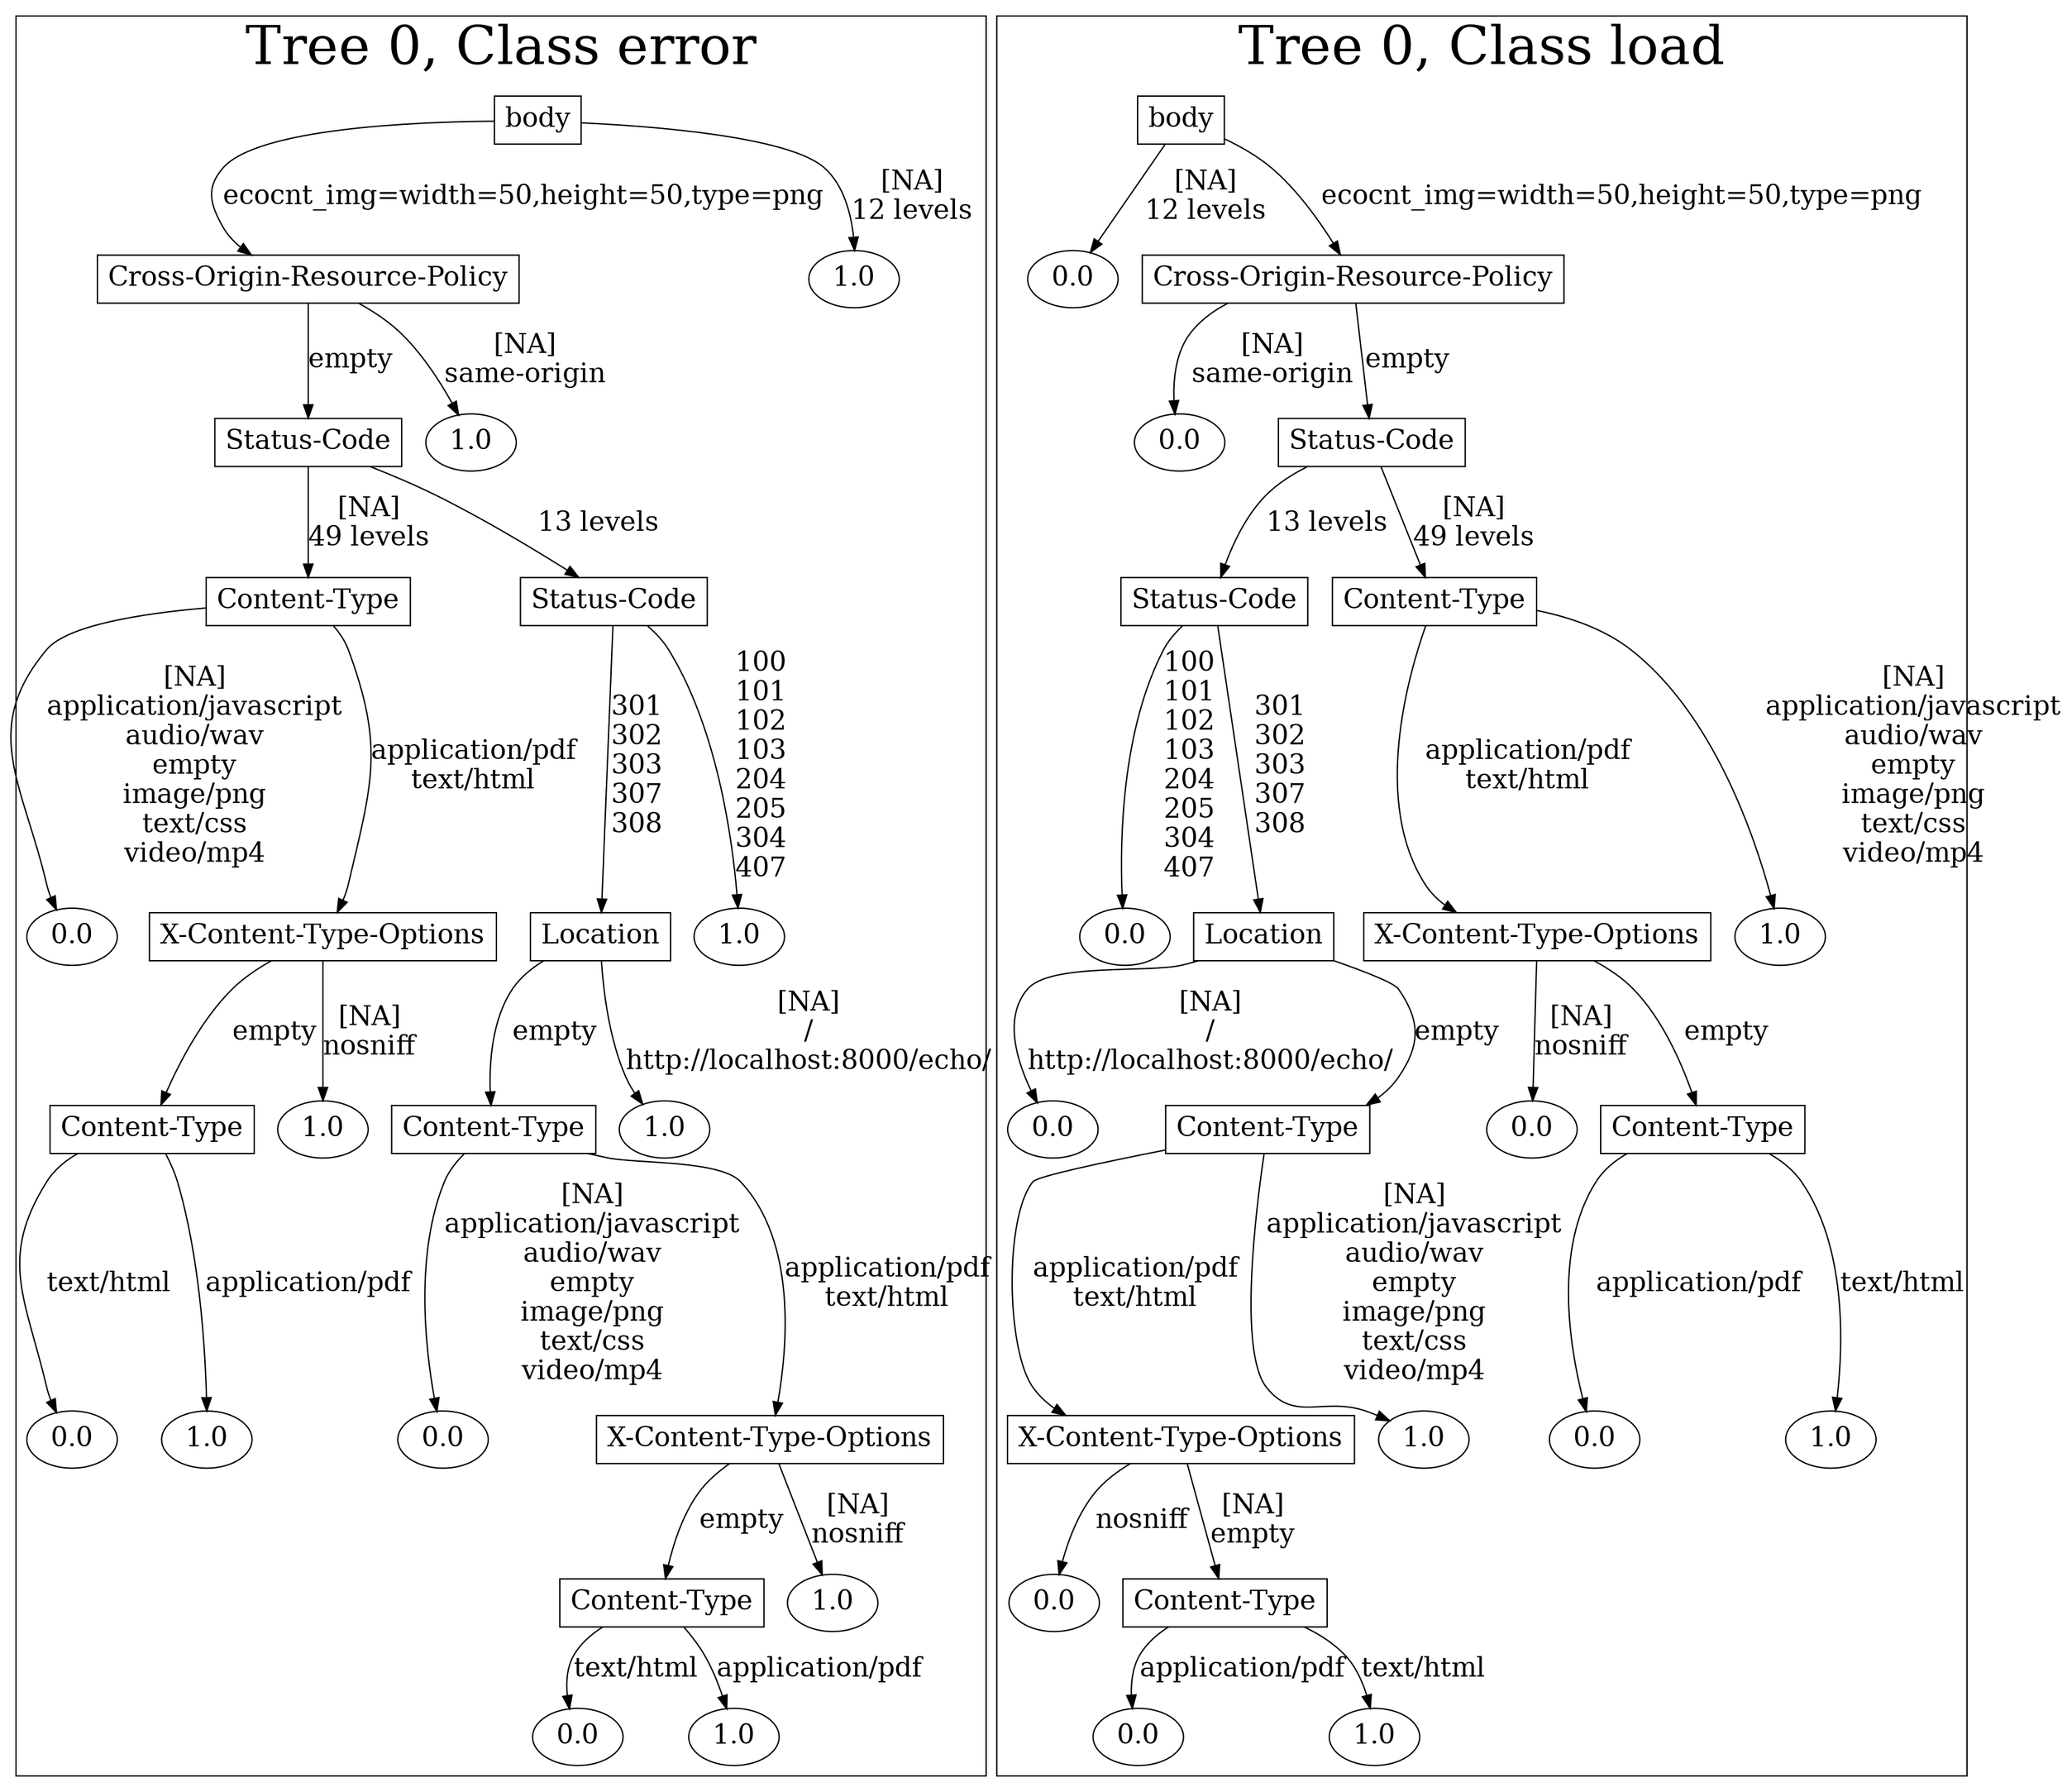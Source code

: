 /*
Generated by:
    http://https://github.com/h2oai/h2o-3/tree/master/h2o-genmodel/src/main/java/hex/genmodel/tools/PrintMojo.java
*/

/*
On a mac:

$ brew install graphviz
$ dot -Tpng file.gv -o file.png
$ open file.png
*/

digraph G {

subgraph cluster_0 {
/* Nodes */

/* Level 0 */
{
"SG_0_Node_0" [shape=box, fontsize=20, label="body"]
}

/* Level 1 */
{
"SG_0_Node_1" [shape=box, fontsize=20, label="Cross-Origin-Resource-Policy"]
"SG_0_Node_11" [fontsize=20, label="1.0"]
}

/* Level 2 */
{
"SG_0_Node_2" [shape=box, fontsize=20, label="Status-Code"]
"SG_0_Node_12" [fontsize=20, label="1.0"]
}

/* Level 3 */
{
"SG_0_Node_3" [shape=box, fontsize=20, label="Content-Type"]
"SG_0_Node_4" [shape=box, fontsize=20, label="Status-Code"]
}

/* Level 4 */
{
"SG_0_Node_13" [fontsize=20, label="0.0"]
"SG_0_Node_5" [shape=box, fontsize=20, label="X-Content-Type-Options"]
"SG_0_Node_6" [shape=box, fontsize=20, label="Location"]
"SG_0_Node_14" [fontsize=20, label="1.0"]
}

/* Level 5 */
{
"SG_0_Node_7" [shape=box, fontsize=20, label="Content-Type"]
"SG_0_Node_15" [fontsize=20, label="1.0"]
"SG_0_Node_8" [shape=box, fontsize=20, label="Content-Type"]
"SG_0_Node_16" [fontsize=20, label="1.0"]
}

/* Level 6 */
{
"SG_0_Node_17" [fontsize=20, label="0.0"]
"SG_0_Node_18" [fontsize=20, label="1.0"]
"SG_0_Node_19" [fontsize=20, label="0.0"]
"SG_0_Node_9" [shape=box, fontsize=20, label="X-Content-Type-Options"]
}

/* Level 7 */
{
"SG_0_Node_10" [shape=box, fontsize=20, label="Content-Type"]
"SG_0_Node_20" [fontsize=20, label="1.0"]
}

/* Level 8 */
{
"SG_0_Node_21" [fontsize=20, label="0.0"]
"SG_0_Node_22" [fontsize=20, label="1.0"]
}

/* Edges */
"SG_0_Node_0" -> "SG_0_Node_1" [fontsize=20, label="ecocnt_img=width=50,height=50,type=png
"]
"SG_0_Node_0" -> "SG_0_Node_11" [fontsize=20, label="[NA]
12 levels
"]
"SG_0_Node_1" -> "SG_0_Node_2" [fontsize=20, label="empty
"]
"SG_0_Node_1" -> "SG_0_Node_12" [fontsize=20, label="[NA]
same-origin
"]
"SG_0_Node_2" -> "SG_0_Node_3" [fontsize=20, label="[NA]
49 levels
"]
"SG_0_Node_2" -> "SG_0_Node_4" [fontsize=20, label="13 levels
"]
"SG_0_Node_4" -> "SG_0_Node_6" [fontsize=20, label="301
302
303
307
308
"]
"SG_0_Node_4" -> "SG_0_Node_14" [fontsize=20, label="100
101
102
103
204
205
304
407
"]
"SG_0_Node_6" -> "SG_0_Node_8" [fontsize=20, label="empty
"]
"SG_0_Node_6" -> "SG_0_Node_16" [fontsize=20, label="[NA]
/
http://localhost:8000/echo/
"]
"SG_0_Node_8" -> "SG_0_Node_19" [fontsize=20, label="[NA]
application/javascript
audio/wav
empty
image/png
text/css
video/mp4
"]
"SG_0_Node_8" -> "SG_0_Node_9" [fontsize=20, label="application/pdf
text/html
"]
"SG_0_Node_9" -> "SG_0_Node_10" [fontsize=20, label="empty
"]
"SG_0_Node_9" -> "SG_0_Node_20" [fontsize=20, label="[NA]
nosniff
"]
"SG_0_Node_10" -> "SG_0_Node_21" [fontsize=20, label="text/html
"]
"SG_0_Node_10" -> "SG_0_Node_22" [fontsize=20, label="application/pdf
"]
"SG_0_Node_3" -> "SG_0_Node_13" [fontsize=20, label="[NA]
application/javascript
audio/wav
empty
image/png
text/css
video/mp4
"]
"SG_0_Node_3" -> "SG_0_Node_5" [fontsize=20, label="application/pdf
text/html
"]
"SG_0_Node_5" -> "SG_0_Node_7" [fontsize=20, label="empty
"]
"SG_0_Node_5" -> "SG_0_Node_15" [fontsize=20, label="[NA]
nosniff
"]
"SG_0_Node_7" -> "SG_0_Node_17" [fontsize=20, label="text/html
"]
"SG_0_Node_7" -> "SG_0_Node_18" [fontsize=20, label="application/pdf
"]

fontsize=40
label="Tree 0, Class error"
}

subgraph cluster_1 {
/* Nodes */

/* Level 0 */
{
"SG_1_Node_0" [shape=box, fontsize=20, label="body"]
}

/* Level 1 */
{
"SG_1_Node_11" [fontsize=20, label="0.0"]
"SG_1_Node_1" [shape=box, fontsize=20, label="Cross-Origin-Resource-Policy"]
}

/* Level 2 */
{
"SG_1_Node_12" [fontsize=20, label="0.0"]
"SG_1_Node_2" [shape=box, fontsize=20, label="Status-Code"]
}

/* Level 3 */
{
"SG_1_Node_3" [shape=box, fontsize=20, label="Status-Code"]
"SG_1_Node_4" [shape=box, fontsize=20, label="Content-Type"]
}

/* Level 4 */
{
"SG_1_Node_13" [fontsize=20, label="0.0"]
"SG_1_Node_5" [shape=box, fontsize=20, label="Location"]
"SG_1_Node_6" [shape=box, fontsize=20, label="X-Content-Type-Options"]
"SG_1_Node_14" [fontsize=20, label="1.0"]
}

/* Level 5 */
{
"SG_1_Node_15" [fontsize=20, label="0.0"]
"SG_1_Node_7" [shape=box, fontsize=20, label="Content-Type"]
"SG_1_Node_16" [fontsize=20, label="0.0"]
"SG_1_Node_8" [shape=box, fontsize=20, label="Content-Type"]
}

/* Level 6 */
{
"SG_1_Node_9" [shape=box, fontsize=20, label="X-Content-Type-Options"]
"SG_1_Node_17" [fontsize=20, label="1.0"]
"SG_1_Node_18" [fontsize=20, label="0.0"]
"SG_1_Node_19" [fontsize=20, label="1.0"]
}

/* Level 7 */
{
"SG_1_Node_20" [fontsize=20, label="0.0"]
"SG_1_Node_10" [shape=box, fontsize=20, label="Content-Type"]
}

/* Level 8 */
{
"SG_1_Node_21" [fontsize=20, label="0.0"]
"SG_1_Node_22" [fontsize=20, label="1.0"]
}

/* Edges */
"SG_1_Node_0" -> "SG_1_Node_11" [fontsize=20, label="[NA]
12 levels
"]
"SG_1_Node_0" -> "SG_1_Node_1" [fontsize=20, label="ecocnt_img=width=50,height=50,type=png
"]
"SG_1_Node_1" -> "SG_1_Node_12" [fontsize=20, label="[NA]
same-origin
"]
"SG_1_Node_1" -> "SG_1_Node_2" [fontsize=20, label="empty
"]
"SG_1_Node_2" -> "SG_1_Node_3" [fontsize=20, label="13 levels
"]
"SG_1_Node_2" -> "SG_1_Node_4" [fontsize=20, label="[NA]
49 levels
"]
"SG_1_Node_4" -> "SG_1_Node_6" [fontsize=20, label="application/pdf
text/html
"]
"SG_1_Node_4" -> "SG_1_Node_14" [fontsize=20, label="[NA]
application/javascript
audio/wav
empty
image/png
text/css
video/mp4
"]
"SG_1_Node_6" -> "SG_1_Node_16" [fontsize=20, label="[NA]
nosniff
"]
"SG_1_Node_6" -> "SG_1_Node_8" [fontsize=20, label="empty
"]
"SG_1_Node_8" -> "SG_1_Node_18" [fontsize=20, label="application/pdf
"]
"SG_1_Node_8" -> "SG_1_Node_19" [fontsize=20, label="text/html
"]
"SG_1_Node_3" -> "SG_1_Node_13" [fontsize=20, label="100
101
102
103
204
205
304
407
"]
"SG_1_Node_3" -> "SG_1_Node_5" [fontsize=20, label="301
302
303
307
308
"]
"SG_1_Node_5" -> "SG_1_Node_15" [fontsize=20, label="[NA]
/
http://localhost:8000/echo/
"]
"SG_1_Node_5" -> "SG_1_Node_7" [fontsize=20, label="empty
"]
"SG_1_Node_7" -> "SG_1_Node_9" [fontsize=20, label="application/pdf
text/html
"]
"SG_1_Node_7" -> "SG_1_Node_17" [fontsize=20, label="[NA]
application/javascript
audio/wav
empty
image/png
text/css
video/mp4
"]
"SG_1_Node_9" -> "SG_1_Node_20" [fontsize=20, label="nosniff
"]
"SG_1_Node_9" -> "SG_1_Node_10" [fontsize=20, label="[NA]
empty
"]
"SG_1_Node_10" -> "SG_1_Node_21" [fontsize=20, label="application/pdf
"]
"SG_1_Node_10" -> "SG_1_Node_22" [fontsize=20, label="text/html
"]

fontsize=40
label="Tree 0, Class load"
}

}

